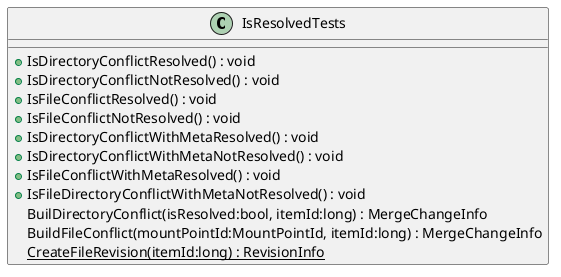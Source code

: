 @startuml
class IsResolvedTests {
    + IsDirectoryConflictResolved() : void
    + IsDirectoryConflictNotResolved() : void
    + IsFileConflictResolved() : void
    + IsFileConflictNotResolved() : void
    + IsDirectoryConflictWithMetaResolved() : void
    + IsDirectoryConflictWithMetaNotResolved() : void
    + IsFileConflictWithMetaResolved() : void
    + IsFileDirectoryConflictWithMetaNotResolved() : void
    BuilDirectoryConflict(isResolved:bool, itemId:long) : MergeChangeInfo
    BuildFileConflict(mountPointId:MountPointId, itemId:long) : MergeChangeInfo
    {static} CreateFileRevision(itemId:long) : RevisionInfo
}
@enduml

